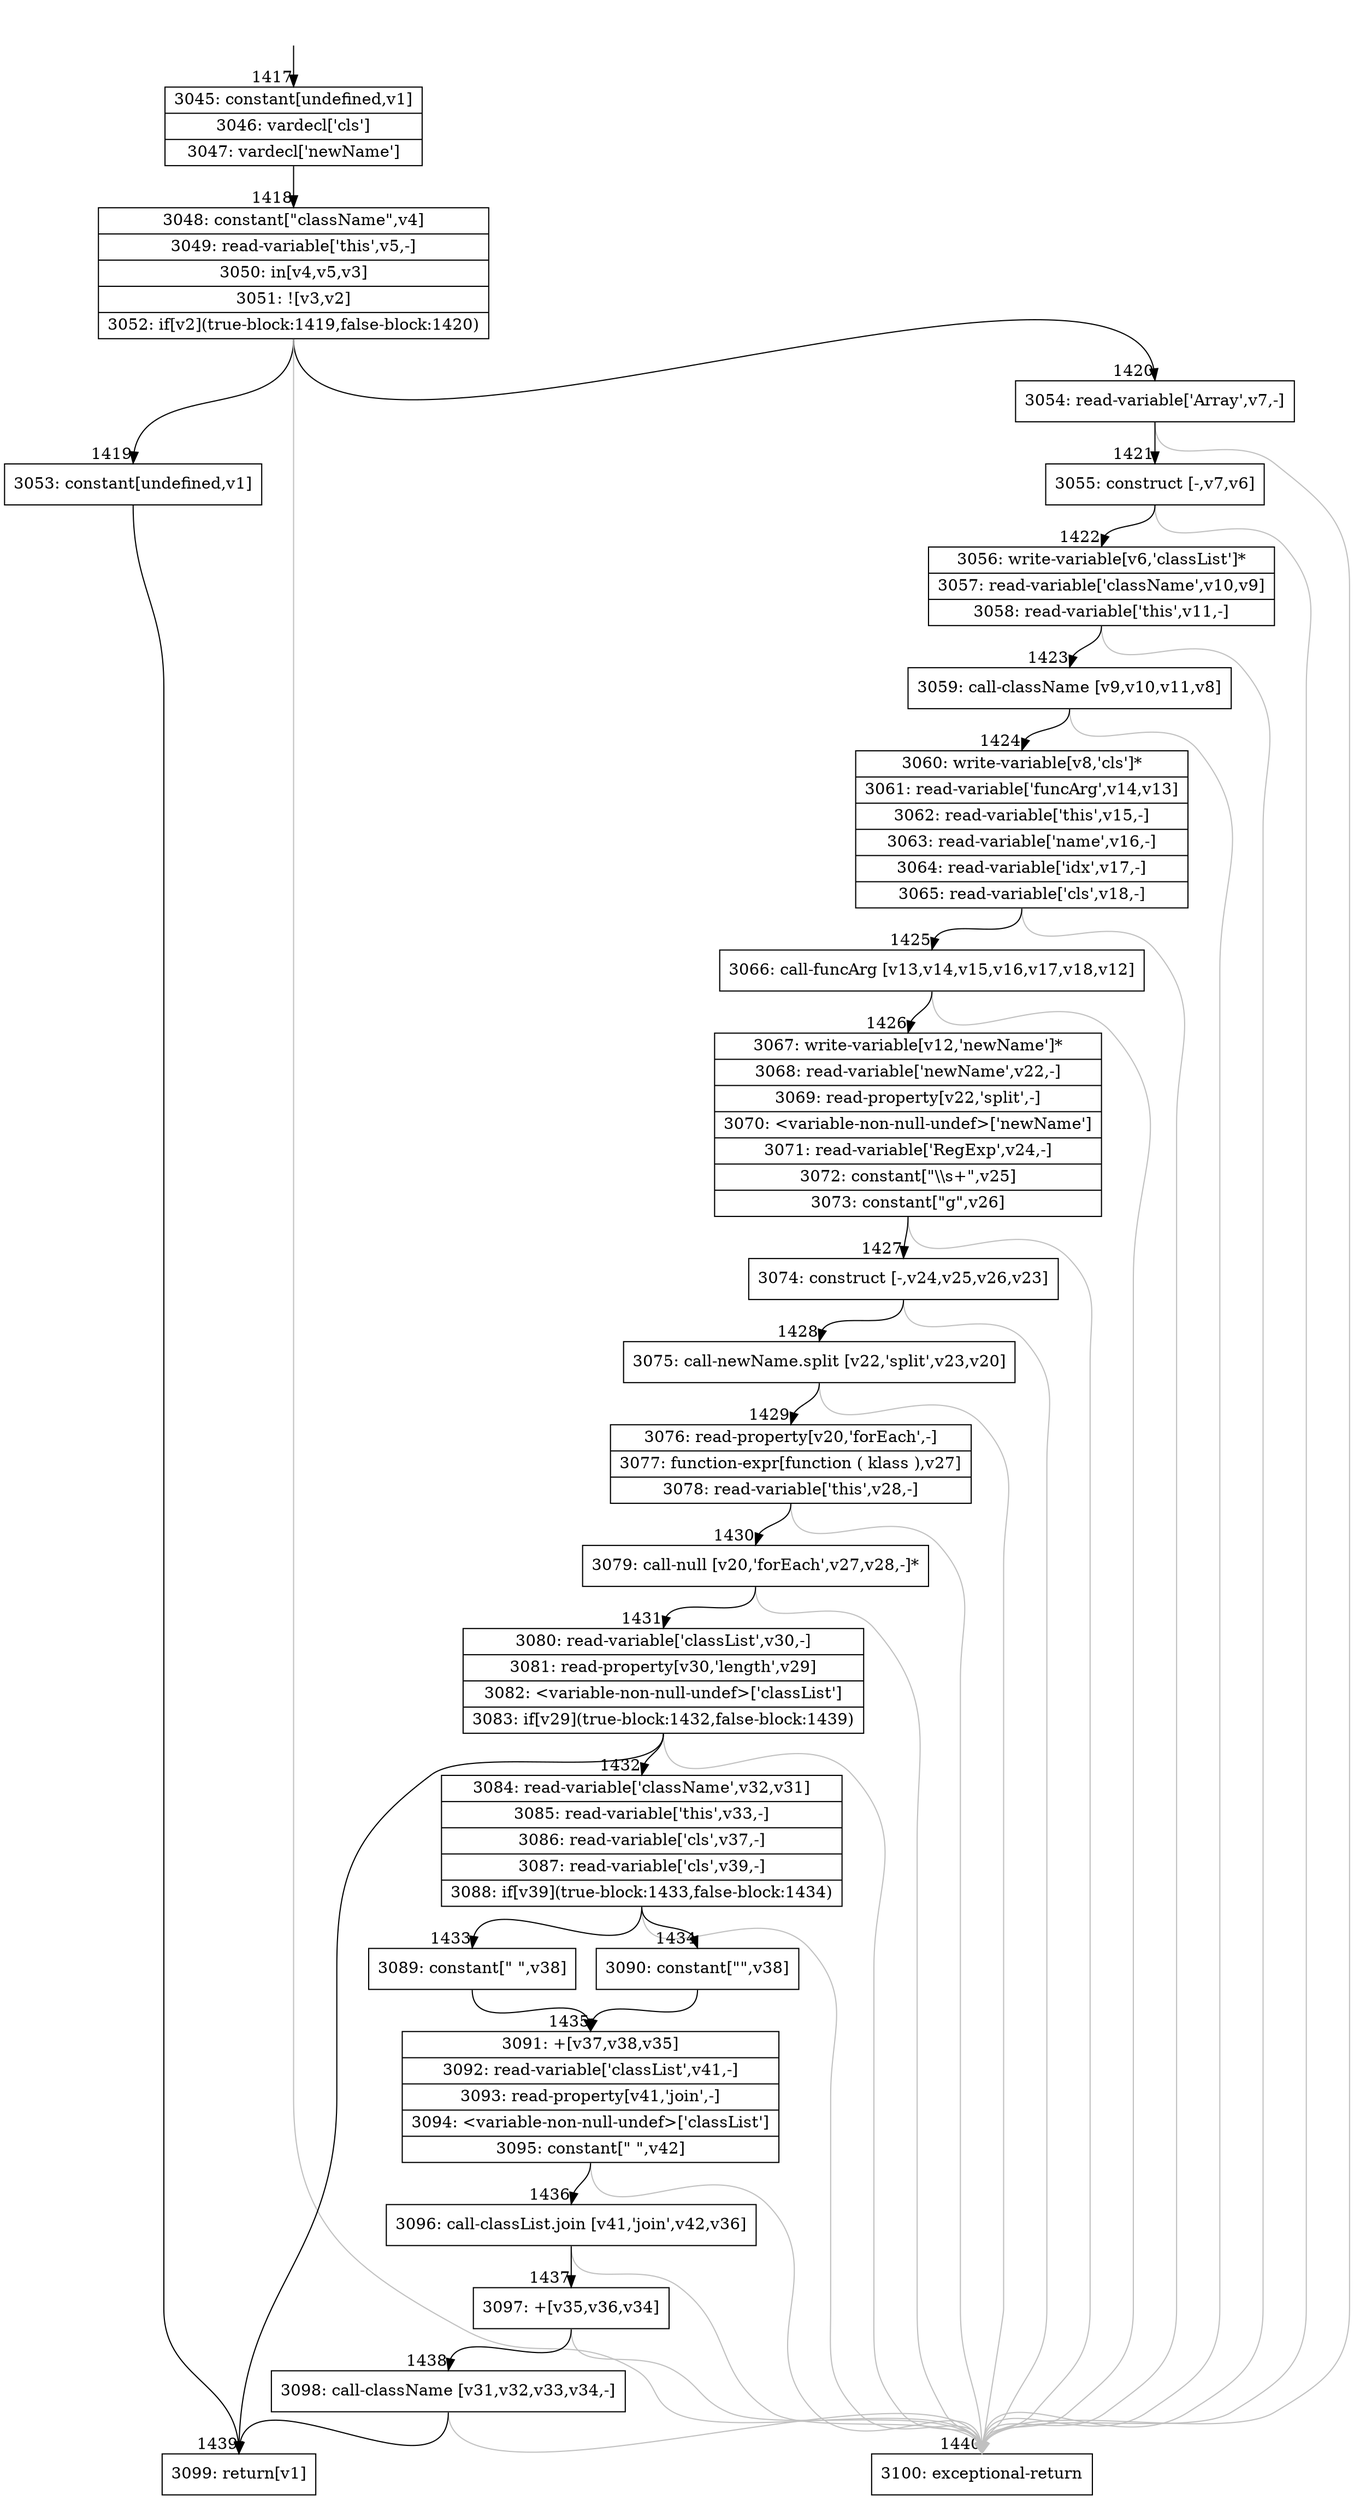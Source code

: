 digraph {
rankdir="TD"
BB_entry135[shape=none,label=""];
BB_entry135 -> BB1417 [tailport=s, headport=n, headlabel="    1417"]
BB1417 [shape=record label="{3045: constant[undefined,v1]|3046: vardecl['cls']|3047: vardecl['newName']}" ] 
BB1417 -> BB1418 [tailport=s, headport=n, headlabel="      1418"]
BB1418 [shape=record label="{3048: constant[\"className\",v4]|3049: read-variable['this',v5,-]|3050: in[v4,v5,v3]|3051: ![v3,v2]|3052: if[v2](true-block:1419,false-block:1420)}" ] 
BB1418 -> BB1419 [tailport=s, headport=n, headlabel="      1419"]
BB1418 -> BB1420 [tailport=s, headport=n, headlabel="      1420"]
BB1418 -> BB1440 [tailport=s, headport=n, color=gray, headlabel="      1440"]
BB1419 [shape=record label="{3053: constant[undefined,v1]}" ] 
BB1419 -> BB1439 [tailport=s, headport=n, headlabel="      1439"]
BB1420 [shape=record label="{3054: read-variable['Array',v7,-]}" ] 
BB1420 -> BB1421 [tailport=s, headport=n, headlabel="      1421"]
BB1420 -> BB1440 [tailport=s, headport=n, color=gray]
BB1421 [shape=record label="{3055: construct [-,v7,v6]}" ] 
BB1421 -> BB1422 [tailport=s, headport=n, headlabel="      1422"]
BB1421 -> BB1440 [tailport=s, headport=n, color=gray]
BB1422 [shape=record label="{3056: write-variable[v6,'classList']*|3057: read-variable['className',v10,v9]|3058: read-variable['this',v11,-]}" ] 
BB1422 -> BB1423 [tailport=s, headport=n, headlabel="      1423"]
BB1422 -> BB1440 [tailport=s, headport=n, color=gray]
BB1423 [shape=record label="{3059: call-className [v9,v10,v11,v8]}" ] 
BB1423 -> BB1424 [tailport=s, headport=n, headlabel="      1424"]
BB1423 -> BB1440 [tailport=s, headport=n, color=gray]
BB1424 [shape=record label="{3060: write-variable[v8,'cls']*|3061: read-variable['funcArg',v14,v13]|3062: read-variable['this',v15,-]|3063: read-variable['name',v16,-]|3064: read-variable['idx',v17,-]|3065: read-variable['cls',v18,-]}" ] 
BB1424 -> BB1425 [tailport=s, headport=n, headlabel="      1425"]
BB1424 -> BB1440 [tailport=s, headport=n, color=gray]
BB1425 [shape=record label="{3066: call-funcArg [v13,v14,v15,v16,v17,v18,v12]}" ] 
BB1425 -> BB1426 [tailport=s, headport=n, headlabel="      1426"]
BB1425 -> BB1440 [tailport=s, headport=n, color=gray]
BB1426 [shape=record label="{3067: write-variable[v12,'newName']*|3068: read-variable['newName',v22,-]|3069: read-property[v22,'split',-]|3070: \<variable-non-null-undef\>['newName']|3071: read-variable['RegExp',v24,-]|3072: constant[\"\\\\s+\",v25]|3073: constant[\"g\",v26]}" ] 
BB1426 -> BB1427 [tailport=s, headport=n, headlabel="      1427"]
BB1426 -> BB1440 [tailport=s, headport=n, color=gray]
BB1427 [shape=record label="{3074: construct [-,v24,v25,v26,v23]}" ] 
BB1427 -> BB1428 [tailport=s, headport=n, headlabel="      1428"]
BB1427 -> BB1440 [tailport=s, headport=n, color=gray]
BB1428 [shape=record label="{3075: call-newName.split [v22,'split',v23,v20]}" ] 
BB1428 -> BB1429 [tailport=s, headport=n, headlabel="      1429"]
BB1428 -> BB1440 [tailport=s, headport=n, color=gray]
BB1429 [shape=record label="{3076: read-property[v20,'forEach',-]|3077: function-expr[function ( klass ),v27]|3078: read-variable['this',v28,-]}" ] 
BB1429 -> BB1430 [tailport=s, headport=n, headlabel="      1430"]
BB1429 -> BB1440 [tailport=s, headport=n, color=gray]
BB1430 [shape=record label="{3079: call-null [v20,'forEach',v27,v28,-]*}" ] 
BB1430 -> BB1431 [tailport=s, headport=n, headlabel="      1431"]
BB1430 -> BB1440 [tailport=s, headport=n, color=gray]
BB1431 [shape=record label="{3080: read-variable['classList',v30,-]|3081: read-property[v30,'length',v29]|3082: \<variable-non-null-undef\>['classList']|3083: if[v29](true-block:1432,false-block:1439)}" ] 
BB1431 -> BB1439 [tailport=s, headport=n]
BB1431 -> BB1432 [tailport=s, headport=n, headlabel="      1432"]
BB1431 -> BB1440 [tailport=s, headport=n, color=gray]
BB1432 [shape=record label="{3084: read-variable['className',v32,v31]|3085: read-variable['this',v33,-]|3086: read-variable['cls',v37,-]|3087: read-variable['cls',v39,-]|3088: if[v39](true-block:1433,false-block:1434)}" ] 
BB1432 -> BB1433 [tailport=s, headport=n, headlabel="      1433"]
BB1432 -> BB1434 [tailport=s, headport=n, headlabel="      1434"]
BB1432 -> BB1440 [tailport=s, headport=n, color=gray]
BB1433 [shape=record label="{3089: constant[\" \",v38]}" ] 
BB1433 -> BB1435 [tailport=s, headport=n, headlabel="      1435"]
BB1434 [shape=record label="{3090: constant[\"\",v38]}" ] 
BB1434 -> BB1435 [tailport=s, headport=n]
BB1435 [shape=record label="{3091: +[v37,v38,v35]|3092: read-variable['classList',v41,-]|3093: read-property[v41,'join',-]|3094: \<variable-non-null-undef\>['classList']|3095: constant[\" \",v42]}" ] 
BB1435 -> BB1436 [tailport=s, headport=n, headlabel="      1436"]
BB1435 -> BB1440 [tailport=s, headport=n, color=gray]
BB1436 [shape=record label="{3096: call-classList.join [v41,'join',v42,v36]}" ] 
BB1436 -> BB1437 [tailport=s, headport=n, headlabel="      1437"]
BB1436 -> BB1440 [tailport=s, headport=n, color=gray]
BB1437 [shape=record label="{3097: +[v35,v36,v34]}" ] 
BB1437 -> BB1438 [tailport=s, headport=n, headlabel="      1438"]
BB1437 -> BB1440 [tailport=s, headport=n, color=gray]
BB1438 [shape=record label="{3098: call-className [v31,v32,v33,v34,-]}" ] 
BB1438 -> BB1439 [tailport=s, headport=n]
BB1438 -> BB1440 [tailport=s, headport=n, color=gray]
BB1439 [shape=record label="{3099: return[v1]}" ] 
BB1440 [shape=record label="{3100: exceptional-return}" ] 
//#$~ 722
}
